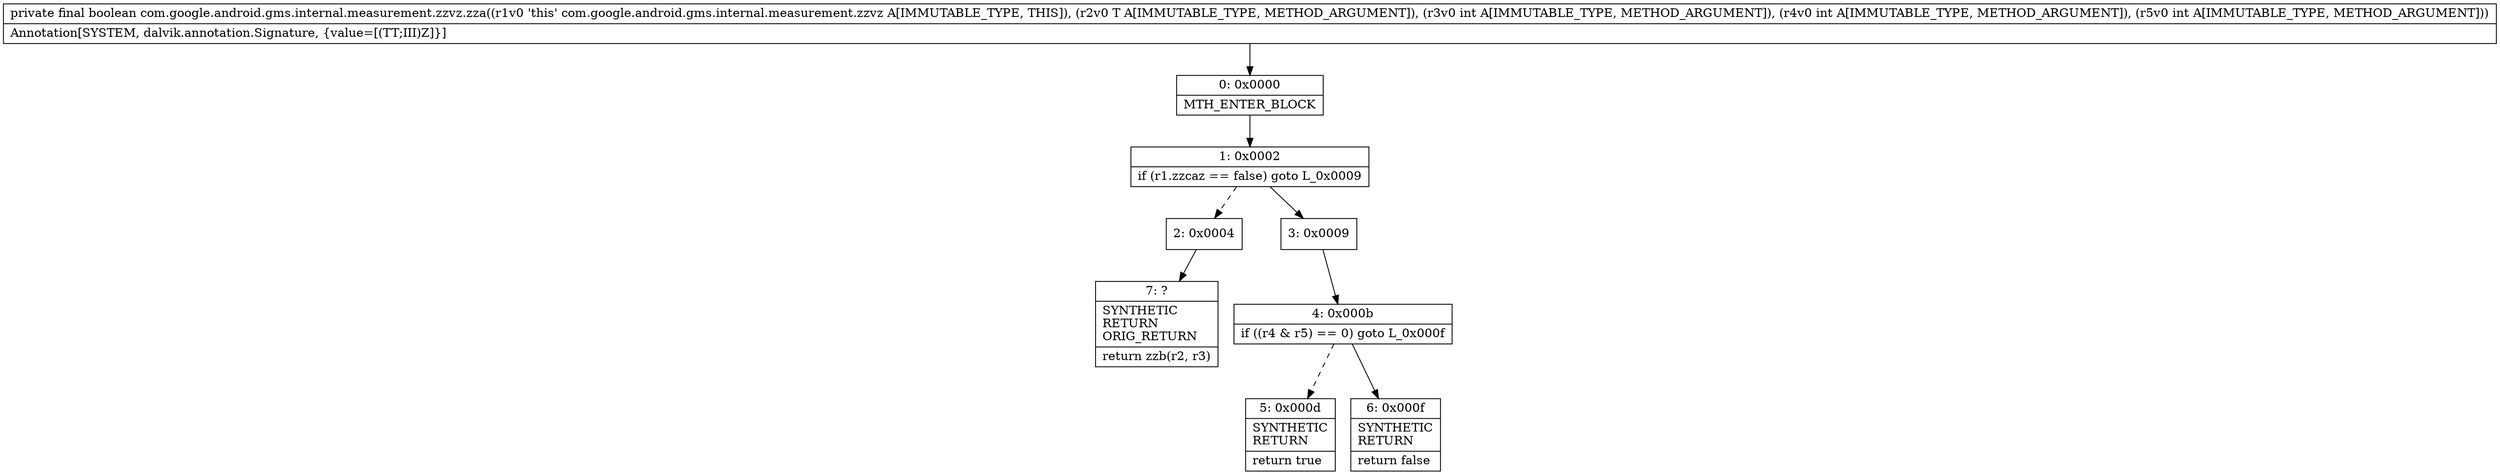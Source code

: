 digraph "CFG forcom.google.android.gms.internal.measurement.zzvz.zza(Ljava\/lang\/Object;III)Z" {
Node_0 [shape=record,label="{0\:\ 0x0000|MTH_ENTER_BLOCK\l}"];
Node_1 [shape=record,label="{1\:\ 0x0002|if (r1.zzcaz == false) goto L_0x0009\l}"];
Node_2 [shape=record,label="{2\:\ 0x0004}"];
Node_3 [shape=record,label="{3\:\ 0x0009}"];
Node_4 [shape=record,label="{4\:\ 0x000b|if ((r4 & r5) == 0) goto L_0x000f\l}"];
Node_5 [shape=record,label="{5\:\ 0x000d|SYNTHETIC\lRETURN\l|return true\l}"];
Node_6 [shape=record,label="{6\:\ 0x000f|SYNTHETIC\lRETURN\l|return false\l}"];
Node_7 [shape=record,label="{7\:\ ?|SYNTHETIC\lRETURN\lORIG_RETURN\l|return zzb(r2, r3)\l}"];
MethodNode[shape=record,label="{private final boolean com.google.android.gms.internal.measurement.zzvz.zza((r1v0 'this' com.google.android.gms.internal.measurement.zzvz A[IMMUTABLE_TYPE, THIS]), (r2v0 T A[IMMUTABLE_TYPE, METHOD_ARGUMENT]), (r3v0 int A[IMMUTABLE_TYPE, METHOD_ARGUMENT]), (r4v0 int A[IMMUTABLE_TYPE, METHOD_ARGUMENT]), (r5v0 int A[IMMUTABLE_TYPE, METHOD_ARGUMENT]))  | Annotation[SYSTEM, dalvik.annotation.Signature, \{value=[(TT;III)Z]\}]\l}"];
MethodNode -> Node_0;
Node_0 -> Node_1;
Node_1 -> Node_2[style=dashed];
Node_1 -> Node_3;
Node_2 -> Node_7;
Node_3 -> Node_4;
Node_4 -> Node_5[style=dashed];
Node_4 -> Node_6;
}


